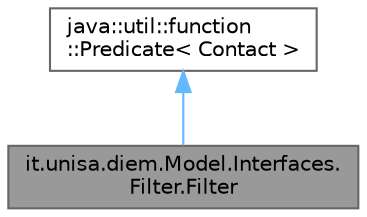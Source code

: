 digraph "it.unisa.diem.Model.Interfaces.Filter.Filter"
{
 // LATEX_PDF_SIZE
  bgcolor="transparent";
  edge [fontname=Helvetica,fontsize=10,labelfontname=Helvetica,labelfontsize=10];
  node [fontname=Helvetica,fontsize=10,shape=box,height=0.2,width=0.4];
  Node1 [id="Node000001",label="it.unisa.diem.Model.Interfaces.\lFilter.Filter",height=0.2,width=0.4,color="gray40", fillcolor="grey60", style="filled", fontcolor="black",tooltip="Passed as a Predicate<Contact> that verifies a condition based on the fact that a Contact contains a ..."];
  Node2 -> Node1 [id="edge1_Node000001_Node000002",dir="back",color="steelblue1",style="solid",tooltip=" "];
  Node2 [id="Node000002",label="java::util::function\l::Predicate\< Contact \>",height=0.2,width=0.4,color="gray40", fillcolor="white", style="filled",tooltip=" "];
}
